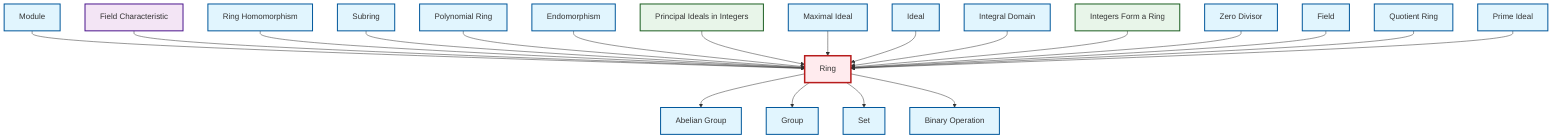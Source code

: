 graph TD
    classDef definition fill:#e1f5fe,stroke:#01579b,stroke-width:2px
    classDef theorem fill:#f3e5f5,stroke:#4a148c,stroke-width:2px
    classDef axiom fill:#fff3e0,stroke:#e65100,stroke-width:2px
    classDef example fill:#e8f5e9,stroke:#1b5e20,stroke-width:2px
    classDef current fill:#ffebee,stroke:#b71c1c,stroke-width:3px
    ex-integers-ring["Integers Form a Ring"]:::example
    def-polynomial-ring["Polynomial Ring"]:::definition
    def-integral-domain["Integral Domain"]:::definition
    def-module["Module"]:::definition
    def-maximal-ideal["Maximal Ideal"]:::definition
    def-group["Group"]:::definition
    def-subring["Subring"]:::definition
    def-zero-divisor["Zero Divisor"]:::definition
    def-prime-ideal["Prime Ideal"]:::definition
    def-set["Set"]:::definition
    ex-principal-ideal["Principal Ideals in Integers"]:::example
    def-binary-operation["Binary Operation"]:::definition
    def-endomorphism["Endomorphism"]:::definition
    def-abelian-group["Abelian Group"]:::definition
    def-ring["Ring"]:::definition
    thm-field-characteristic["Field Characteristic"]:::theorem
    def-quotient-ring["Quotient Ring"]:::definition
    def-ring-homomorphism["Ring Homomorphism"]:::definition
    def-field["Field"]:::definition
    def-ideal["Ideal"]:::definition
    def-module --> def-ring
    thm-field-characteristic --> def-ring
    def-ring-homomorphism --> def-ring
    def-subring --> def-ring
    def-ring --> def-abelian-group
    def-polynomial-ring --> def-ring
    def-endomorphism --> def-ring
    ex-principal-ideal --> def-ring
    def-maximal-ideal --> def-ring
    def-ideal --> def-ring
    def-ring --> def-group
    def-ring --> def-set
    def-integral-domain --> def-ring
    ex-integers-ring --> def-ring
    def-ring --> def-binary-operation
    def-zero-divisor --> def-ring
    def-field --> def-ring
    def-quotient-ring --> def-ring
    def-prime-ideal --> def-ring
    class def-ring current